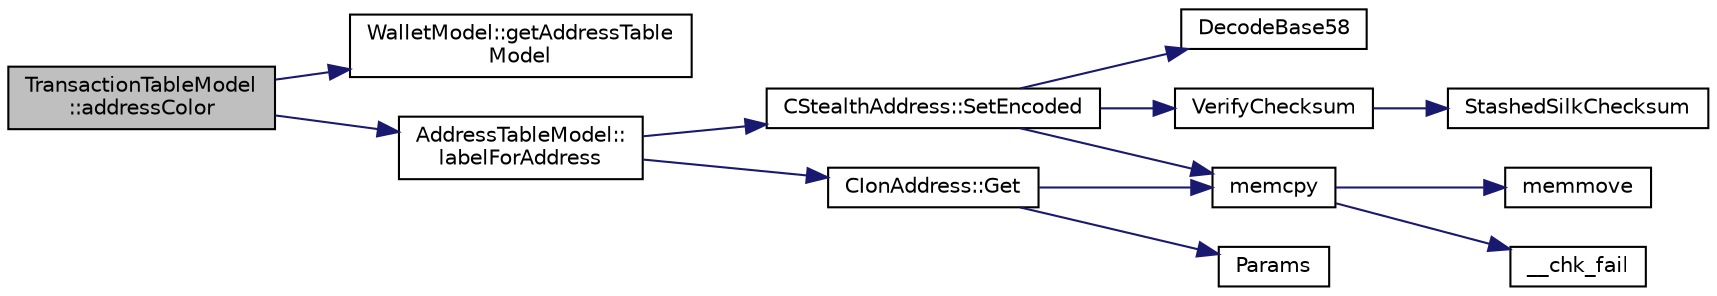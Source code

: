 digraph "TransactionTableModel::addressColor"
{
  edge [fontname="Helvetica",fontsize="10",labelfontname="Helvetica",labelfontsize="10"];
  node [fontname="Helvetica",fontsize="10",shape=record];
  rankdir="LR";
  Node95 [label="TransactionTableModel\l::addressColor",height=0.2,width=0.4,color="black", fillcolor="grey75", style="filled", fontcolor="black"];
  Node95 -> Node96 [color="midnightblue",fontsize="10",style="solid",fontname="Helvetica"];
  Node96 [label="WalletModel::getAddressTable\lModel",height=0.2,width=0.4,color="black", fillcolor="white", style="filled",URL="$d4/d27/class_wallet_model.html#a89ed202e2dbc04aaa70d72872b95b351"];
  Node95 -> Node97 [color="midnightblue",fontsize="10",style="solid",fontname="Helvetica"];
  Node97 [label="AddressTableModel::\llabelForAddress",height=0.2,width=0.4,color="black", fillcolor="white", style="filled",URL="$d9/ded/class_address_table_model.html#afcdbfc17ac480f5a57382cbcf096ccb3"];
  Node97 -> Node98 [color="midnightblue",fontsize="10",style="solid",fontname="Helvetica"];
  Node98 [label="CStealthAddress::SetEncoded",height=0.2,width=0.4,color="black", fillcolor="white", style="filled",URL="$d6/d37/class_c_stealth_address.html#aa3f4655dced125bf698c208b6e7ac4b8"];
  Node98 -> Node99 [color="midnightblue",fontsize="10",style="solid",fontname="Helvetica"];
  Node99 [label="DecodeBase58",height=0.2,width=0.4,color="black", fillcolor="white", style="filled",URL="$db/d9c/base58_8cpp.html#a0f74d1d6e7e982cad4b0e538acea4538",tooltip="Decode a base58-encoded string (psz) into a byte vector (vchRet). "];
  Node98 -> Node100 [color="midnightblue",fontsize="10",style="solid",fontname="Helvetica"];
  Node100 [label="VerifyChecksum",height=0.2,width=0.4,color="black", fillcolor="white", style="filled",URL="$db/d2d/stealth_8cpp.html#a5ff6f6775db5f747f5088c7ef8264b74"];
  Node100 -> Node101 [color="midnightblue",fontsize="10",style="solid",fontname="Helvetica"];
  Node101 [label="StashedSilkChecksum",height=0.2,width=0.4,color="black", fillcolor="white", style="filled",URL="$db/d2d/stealth_8cpp.html#abb79a3b98a10b85daf3f3ff35c1cbfa8"];
  Node98 -> Node102 [color="midnightblue",fontsize="10",style="solid",fontname="Helvetica"];
  Node102 [label="memcpy",height=0.2,width=0.4,color="black", fillcolor="white", style="filled",URL="$d5/d9f/glibc__compat_8cpp.html#a0f46826ab0466591e136db24394923cf"];
  Node102 -> Node103 [color="midnightblue",fontsize="10",style="solid",fontname="Helvetica"];
  Node103 [label="memmove",height=0.2,width=0.4,color="black", fillcolor="white", style="filled",URL="$d5/d9f/glibc__compat_8cpp.html#a9778d49e9029dd75bc53ecbbf9f5e9a1"];
  Node102 -> Node104 [color="midnightblue",fontsize="10",style="solid",fontname="Helvetica"];
  Node104 [label="__chk_fail",height=0.2,width=0.4,color="black", fillcolor="white", style="filled",URL="$d5/d9f/glibc__compat_8cpp.html#a424ac71631da5ada2976630ff67051d1"];
  Node97 -> Node105 [color="midnightblue",fontsize="10",style="solid",fontname="Helvetica"];
  Node105 [label="CIonAddress::Get",height=0.2,width=0.4,color="black", fillcolor="white", style="filled",URL="$d1/de4/class_c_ion_address.html#aa70f9899f0a3cf37e4a87483db5cf99d"];
  Node105 -> Node102 [color="midnightblue",fontsize="10",style="solid",fontname="Helvetica"];
  Node105 -> Node106 [color="midnightblue",fontsize="10",style="solid",fontname="Helvetica"];
  Node106 [label="Params",height=0.2,width=0.4,color="black", fillcolor="white", style="filled",URL="$df/dbf/chainparams_8cpp.html#ace5c5b706d71a324a417dd2db394fd4a",tooltip="Return the currently selected parameters. "];
}
